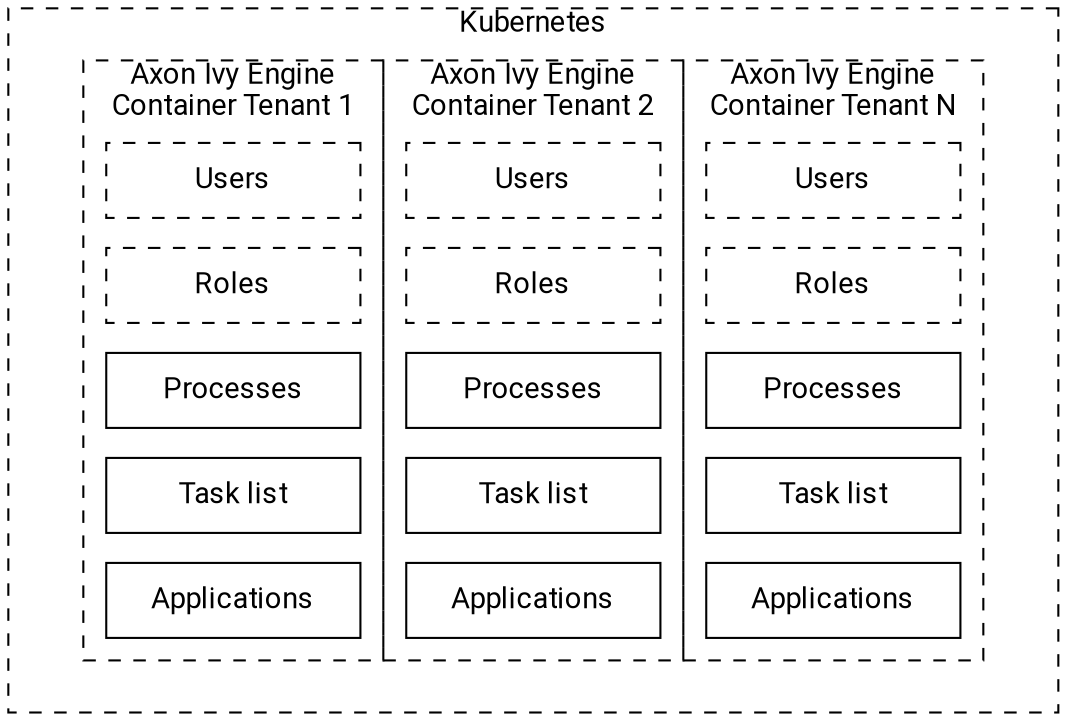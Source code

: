 digraph engine {
  layout=neato;
  node [shape=box, fontname="Roboto,Helvetica Neue,Arial,sans-serif", fixedsize="true", margin=0.1, width="1.7", height="0.5"]; 
  
  /* nodes */
  kubernetes [ label="Kubernetes", pos="0,0!" width=7 height=4.7 style="dashed" fontcolor="black" labelloc="t"];

  engine1 [ label="Axon Ivy Engine\nContainer Tenant 1", pos="-2,0.0!" width=2 height=4 style="dashed" fontcolor="black" labelloc="t"];
  engine2 [ label="Axon Ivy Engine\nContainer Tenant 2", pos="0,0.0!" width=2 height=4 style="dashed" fontcolor="black" labelloc="t"];
  engineN [ label="Axon Ivy Engine\nContainer Tenant N", pos="2,0.0!" width=2 height=4 style="dashed" fontcolor="black" labelloc="t"];

  users1 [ label="Users",                                pos="-2,1.2!", style="dashed" fontcolor="black"];
  roles1 [ label="Roles",                                pos="-2,0.5!", style="dashed" fontcolor="black"];
  processes1 [ label="Processes",                        pos="-2,-0.2!"];
  tasklist1 [ label="Task list",                         pos="-2,-0.9!"];
  applications1 [ label="Applications",                  pos="-2,-1.6!"];

  users2 [ label="Users",                                pos="0,1.2!", style="dashed" fontcolor="black"];
  roles2 [ label="Roles",                                pos="0,0.5!", style="dashed" fontcolor="black"];
  processes2 [ label="Processes",                        pos="0,-0.2!"];
  tasklist2 [ label="Task list",                         pos="0,-0.9!"];
  applications2 [ label="Applications",                  pos="0,-1.6!"];

  usersN [ label="Users",                                pos="2,1.2!", style="dashed" fontcolor="black"];
  rolesN [ label="Roles",                                pos="2,0.5!", style="dashed" fontcolor="black"];
  processesN [ label="Processes",                        pos="2,-0.2!"];
  tasklistN [ label="Task list",                         pos="2,-0.9!"];
  applicationsN [ label="Applications",                  pos="2,-1.6!"];
}
